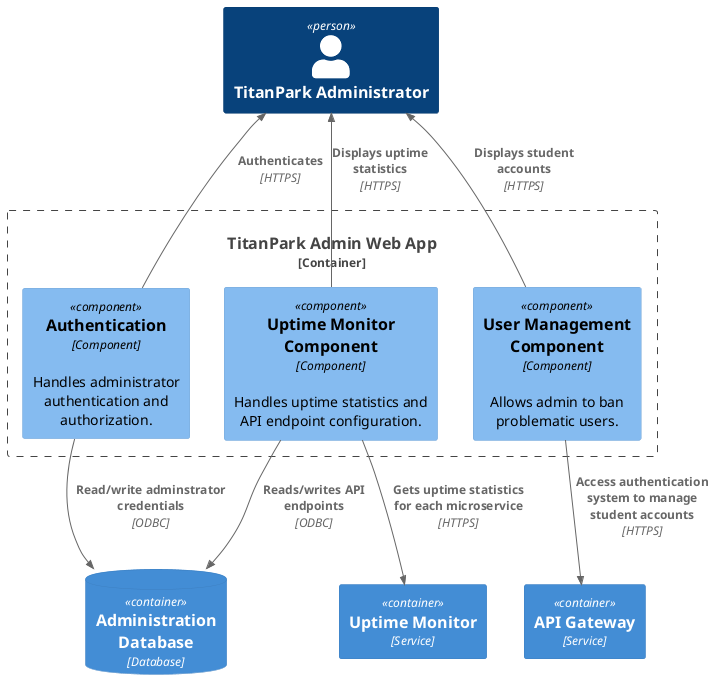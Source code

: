 @startuml Components_Admin_Web_App
!include <C4/C4_Container>
!include <C4/C4_Component>

Person(system_admin, "TitanPark Administrator")
Container(api_gateway, "API Gateway", "Service")
Container(uptime_monitor, "Uptime Monitor", "Service")
ContainerDb(admin_db, "Administration Database", "Database")

Container_Boundary(admin_web_app, "TitanPark Admin Web App") {
  Component(admin_auth, "Authentication", "Component", "Handles administrator authentication and authorization.")
  Component(uptime_monitor_comp, "Uptime Monitor Component", "Component", "Handles uptime statistics and API endpoint configuration.")
  Component(user_management_comp, "User Management Component", "Component", "Allows admin to ban problematic users.")
}

Rel_D(admin_auth, admin_db, "Read/write adminstrator credentials", "ODBC")
Rel_U(admin_auth, system_admin, "Authenticates", "HTTPS")
Rel_D(uptime_monitor_comp, uptime_monitor, "Gets uptime statistics for each microservice", "HTTPS")
Rel_D(uptime_monitor_comp, admin_db, "Reads/writes API endpoints", "ODBC")
Rel_U(uptime_monitor_comp, system_admin, "Displays uptime statistics", "HTTPS")
Rel_D(user_management_comp, api_gateway, "Access authentication system to manage student accounts", "HTTPS")
Rel_D(user_management_comp, system_admin, "Displays student accounts", "HTTPS")
@enduml

